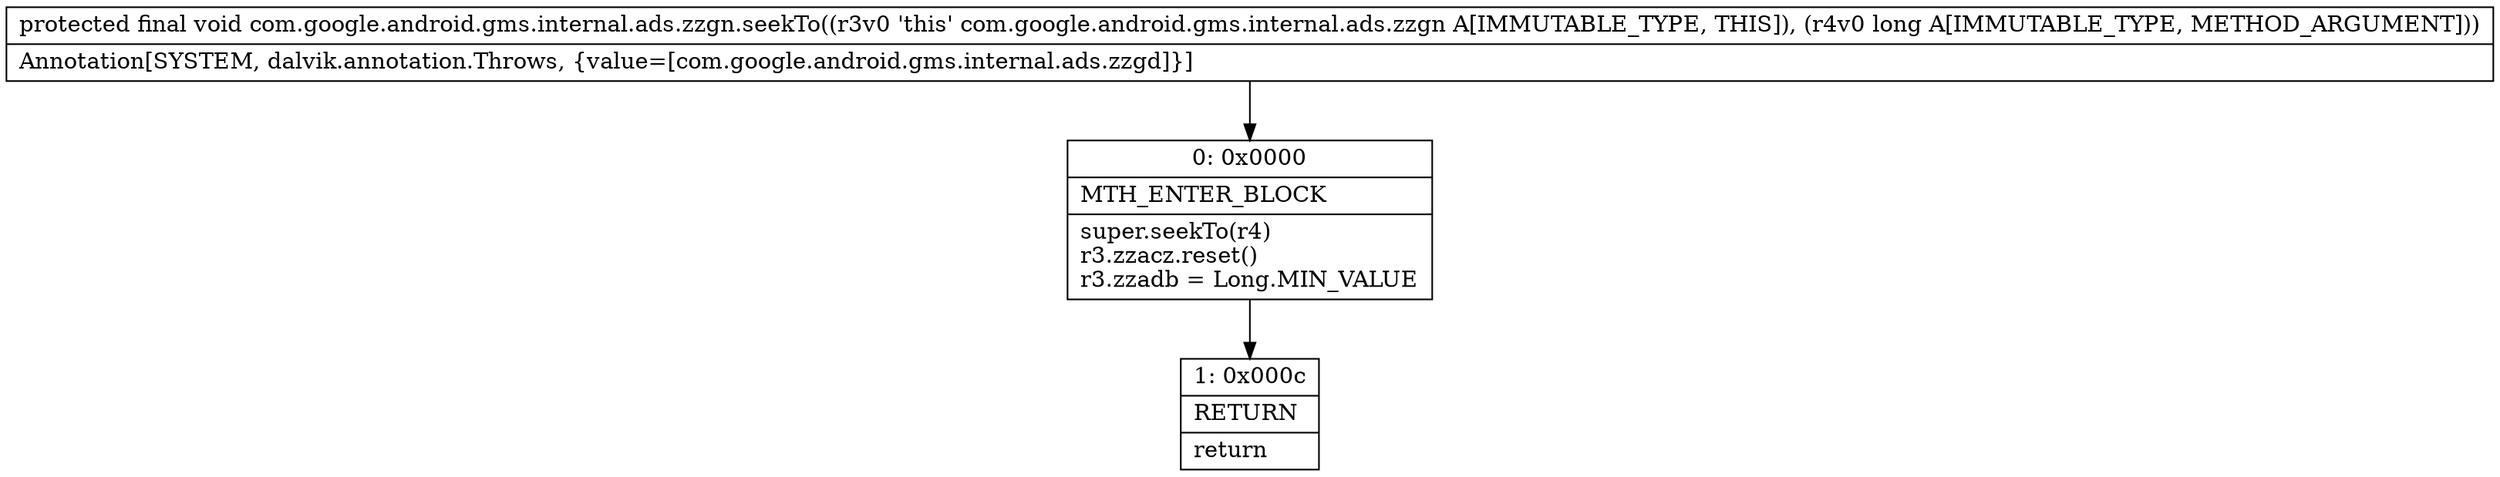 digraph "CFG forcom.google.android.gms.internal.ads.zzgn.seekTo(J)V" {
Node_0 [shape=record,label="{0\:\ 0x0000|MTH_ENTER_BLOCK\l|super.seekTo(r4)\lr3.zzacz.reset()\lr3.zzadb = Long.MIN_VALUE\l}"];
Node_1 [shape=record,label="{1\:\ 0x000c|RETURN\l|return\l}"];
MethodNode[shape=record,label="{protected final void com.google.android.gms.internal.ads.zzgn.seekTo((r3v0 'this' com.google.android.gms.internal.ads.zzgn A[IMMUTABLE_TYPE, THIS]), (r4v0 long A[IMMUTABLE_TYPE, METHOD_ARGUMENT]))  | Annotation[SYSTEM, dalvik.annotation.Throws, \{value=[com.google.android.gms.internal.ads.zzgd]\}]\l}"];
MethodNode -> Node_0;
Node_0 -> Node_1;
}

